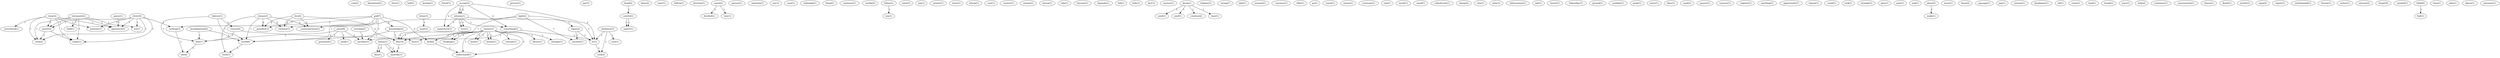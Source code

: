 digraph G {
  com [ label="com(2)" ];
  abandoned [ label="abandoned(1)" ];
  rbvn [ label="rbvn(1)" ];
  hell [ label="hell(1)" ];
  kendig [ label="kendig(1)" ];
  detail [ label="detail(1)" ];
  show [ label="show(2)" ];
  priesthood [ label="priesthood(1)" ];
  purpose [ label="purpose(1)" ];
  priest [ label="priest(2)" ];
  today [ label="today(1)" ];
  read [ label="read(2)" ];
  ignorance [ label="ignorance(3)" ];
  picture [ label="picture(1)" ];
  put [ label="put(1)" ];
  control [ label="control(1)" ];
  aspect [ label="aspect(1)" ];
  deity [ label="deity(2)" ];
  topic [ label="topic(1)" ];
  hilltop [ label="hilltop(1)" ];
  live [ label="live(4)" ];
  torment [ label="torment(1)" ];
  communication [ label="communication(1)" ];
  paradise [ label="paradise(1)" ];
  life [ label="life(10)" ];
  master [ label="master(6)" ];
  concept [ label="concept(1)" ];
  desire [ label="desire(1)" ];
  lack [ label="lack(2)" ];
  thought [ label="thought(1)" ];
  thinking [ label="thinking(1)" ];
  knows [ label="knows(1)" ];
  understand [ label="understand(1)" ];
  kind [ label="kind(1)" ];
  doctrine [ label="doctrine(1)" ];
  cease [ label="cease(2)" ];
  decided [ label="decided(1)" ];
  toss [ label="toss(1)" ];
  person [ label="person(1)" ];
  maintain [ label="maintain(1)" ];
  sex [ label="sex(1)" ];
  case [ label="case(1)" ];
  worship [ label="worship(2)" ];
  sacrifice [ label="sacrifice(1)" ];
  bskendig [ label="bskendig(1)" ];
  thing [ label="thing(1)" ];
  sentence [ label="sentence(1)" ];
  corolla [ label="corolla(2)" ];
  follow [ label="follow(1)" ];
  ism [ label="ism(1)" ];
  mine [ label="mine(3)" ];
  tan [ label="tan(1)" ];
  choose [ label="choose(3)" ];
  world [ label="world(6)" ];
  revel [ label="revel(1)" ];
  believe [ label="believe(1)" ];
  reason [ label="reason(4)" ];
  don [ label="don(1)" ];
  god [ label="god(7)" ];
  knowledge [ label="knowledge(2)" ];
  nothing [ label="nothing(3)" ];
  minute [ label="minute(1)" ];
  taste [ label="taste(1)" ];
  article [ label="article(1)" ];
  root [ label="root(1)" ];
  creator [ label="creator(1)" ];
  accept [ label="accept(3)" ];
  witness [ label="witness(1)" ];
  something [ label="something(3)" ];
  experience [ label="experience(1)" ];
  re [ label="re(1)" ];
  witness [ label="witness(1)" ];
  remain [ label="remain(1)" ];
  lesson [ label="lesson(1)" ];
  love [ label="love(1)" ];
  take [ label="take(1)" ];
  become [ label="become(1)" ];
  degrade [ label="degrade(1)" ];
  fall [ label="fall(1)" ];
  tells [ label="tells(1)" ];
  fact [ label="fact(1)" ];
  system [ label="system(1)" ];
  face [ label="face(1)" ];
  know [ label="know(1)" ];
  send [ label="send(1)" ];
  mail [ label="mail(1)" ];
  creation [ label="creation(2)" ];
  type [ label="type(1)" ];
  religion [ label="religion(1)" ];
  light [ label="light(2)" ];
  enjoy [ label="enjoy(2)" ];
  warmth [ label="warmth(1)" ];
  caring [ label="caring(1)" ];
  hike [ label="hike(1)" ];
  christ [ label="christ(4)" ];
  try [ label="try(1)" ];
  messed [ label="messed(1)" ];
  convince [ label="convince(1)" ];
  offer [ label="offer(1)" ];
  go [ label="go(1)" ];
  reach [ label="reach(1)" ];
  seems [ label="seems(1)" ];
  everyone [ label="everyone(1)" ];
  trip [ label="trip(1)" ];
  insult [ label="insult(1)" ];
  smell [ label="smell(1)" ];
  darkness [ label="darkness(3)" ];
  rock [ label="rock(3)" ];
  sort [ label="sort(1)" ];
  testament [ label="testament(2)" ];
  fufill [ label="fufill(1)" ];
  catholicism [ label="catholicism(1)" ];
  sheep [ label="sheep(2)" ];
  clue [ label="clue(1)" ];
  obey [ label="obey(1)" ];
  dehumanize [ label="dehumanize(1)" ];
  edu [ label="edu(1)" ];
  bunch [ label="bunch(1)" ];
  bskendigc [ label="bskendigc(1)" ];
  ground [ label="ground(1)" ];
  sunlight [ label="sunlight(1)" ];
  point [ label="point(1)" ];
  enter [ label="enter(1)" ];
  bliss [ label="bliss(1)" ];
  need [ label="need(1)" ];
  proove [ label="proove(1)" ];
  concern [ label="concern(1)" ];
  register [ label="register(1)" ];
  anything [ label="anything(1)" ];
  head [ label="head(2)" ];
  control [ label="control(1)" ];
  opportunity [ label="opportunity(1)" ];
  repeat [ label="repeat(1)" ];
  crawl [ label="crawl(1)" ];
  took [ label="took(1)" ];
  mistake [ label="mistake(1)" ];
  gets [ label="gets(1)" ];
  part [ label="part(1)" ];
  master [ label="master(1)" ];
  end [ label="end(1)" ];
  place [ label="place(2)" ];
  make [ label="make(1)" ];
  issue [ label="issue(1)" ];
  see [ label="see(4)" ];
  learn [ label="learn(2)" ];
  passage [ label="passage(1)" ];
  join [ label="join(1)" ];
  arizona [ label="arizona(1)" ];
  kendigism [ label="kendigism(1)" ];
  rid [ label="rid(1)" ];
  come [ label="come(1)" ];
  lead [ label="lead(1)" ];
  break [ label="break(1)" ];
  miss [ label="miss(1)" ];
  help [ label="help(2)" ];
  doesn [ label="doesn(4)" ];
  dies [ label="dies(1)" ];
  anybody [ label="anybody(1)" ];
  existence [ label="existence(1)" ];
  resurrection [ label="resurrection(1)" ];
  choice [ label="choice(1)" ];
  death [ label="death(1)" ];
  justify [ label="justify(1)" ];
  nope [ label="nope(2)" ];
  jesus [ label="jesus(8)" ];
  seed [ label="seed(1)" ];
  promised [ label="promised(1)" ];
  regret [ label="regret(1)" ];
  guess [ label="guess(1)" ];
  kendigianism [ label="kendigianism(6)" ];
  melchizedek [ label="melchizedek(1)" ];
  theism [ label="theism(1)" ];
  doesn [ label="doesn(1)" ];
  writes [ label="writes(1)" ];
  netcom [ label="netcom(2)" ];
  forget [ label="forget(9)" ];
  needed [ label="needed(1)" ];
  bible [ label="bible(6)" ];
  find [ label="find(1)" ];
  time [ label="time(1)" ];
  john [ label="john(1)" ];
  brian [ label="brian(3)" ];
  want [ label="want(3)" ];
  object [ label="object(1)" ];
  presents [ label="presents(1)" ];
  show -> priesthood [ label="1" ];
  show -> purpose [ label="1" ];
  show -> priest [ label="1" ];
  show -> today [ label="1" ];
  show -> read [ label="1" ];
  show -> ignorance [ label="1" ];
  control -> aspect [ label="1" ];
  live -> torment [ label="2" ];
  live -> communication [ label="2" ];
  live -> paradise [ label="2" ];
  live -> life [ label="2" ];
  master -> concept [ label="1" ];
  master -> desire [ label="1" ];
  master -> lack [ label="1" ];
  master -> thought [ label="1" ];
  master -> thinking [ label="1" ];
  master -> knows [ label="1" ];
  master -> understand [ label="1" ];
  master -> kind [ label="1" ];
  master -> life [ label="1" ];
  cease -> decided [ label="1" ];
  cease -> toss [ label="1" ];
  worship -> sacrifice [ label="1" ];
  follow -> ism [ label="1" ];
  choose -> torment [ label="2" ];
  choose -> communication [ label="2" ];
  choose -> world [ label="1" ];
  choose -> revel [ label="1" ];
  choose -> paradise [ label="2" ];
  believe -> reason [ label="1" ];
  believe -> world [ label="1" ];
  believe -> don [ label="1" ];
  god -> knowledge [ label="2" ];
  god -> torment [ label="1" ];
  god -> lack [ label="2" ];
  god -> communication [ label="1" ];
  god -> nothing [ label="1" ];
  god -> sacrifice [ label="1" ];
  god -> paradise [ label="1" ];
  accept -> witness [ label="2" ];
  accept -> something [ label="2" ];
  accept -> experience [ label="2" ];
  accept -> re [ label="2" ];
  accept -> witness [ label="2" ];
  witness -> something [ label="1" ];
  witness -> experience [ label="1" ];
  witness -> re [ label="1" ];
  witness -> love [ label="1" ];
  something -> re [ label="1" ];
  something -> sacrifice [ label="1" ];
  knowledge -> face [ label="1" ];
  knowledge -> world [ label="1" ];
  know -> send [ label="1" ];
  know -> mail [ label="1" ];
  know -> creation [ label="1" ];
  know -> type [ label="1" ];
  light -> enjoy [ label="1" ];
  light -> face [ label="1" ];
  light -> warmth [ label="1" ];
  light -> world [ label="1" ];
  christ -> purpose [ label="1" ];
  christ -> priest [ label="1" ];
  christ -> nothing [ label="1" ];
  christ -> today [ label="1" ];
  christ -> read [ label="1" ];
  christ -> ignorance [ label="1" ];
  christ -> try [ label="1" ];
  darkness -> re [ label="1" ];
  darkness -> rock [ label="1" ];
  darkness -> sort [ label="1" ];
  testament -> fufill [ label="1" ];
  testament -> priest [ label="1" ];
  testament -> today [ label="1" ];
  testament -> read [ label="1" ];
  testament -> ignorance [ label="1" ];
  testament -> try [ label="1" ];
  lack -> understand [ label="1" ];
  priest -> today [ label="1" ];
  priest -> read [ label="1" ];
  head -> control [ label="1" ];
  enjoy -> re [ label="1" ];
  enjoy -> warmth [ label="1" ];
  control -> aspect [ label="1" ];
  master -> thinking [ label="1" ];
  master -> knows [ label="1" ];
  master -> understand [ label="1" ];
  master -> kind [ label="1" ];
  master -> life [ label="1" ];
  place -> make [ label="1" ];
  re -> rock [ label="1" ];
  nothing -> see [ label="1" ];
  witness -> love [ label="1" ];
  doesn -> dies [ label="1" ];
  doesn -> anybody [ label="1" ];
  reason -> don [ label="1" ];
  reason -> life [ label="2" ];
  jesus -> sacrifice [ label="1" ];
  jesus -> seed [ label="1" ];
  jesus -> promised [ label="1" ];
  jesus -> don [ label="1" ];
  guess -> ignorance [ label="1" ];
  kendigianism -> world [ label="2" ];
  kendigianism -> don [ label="1" ];
  world -> revel [ label="1" ];
  doesn -> dies [ label="1" ];
  doesn -> anybody [ label="1" ];
  bible -> find [ label="1" ];
  don -> see [ label="1" ];
  brian -> want [ label="1" ];
  want -> life [ label="1" ];
  life -> anybody [ label="1" ];
}
